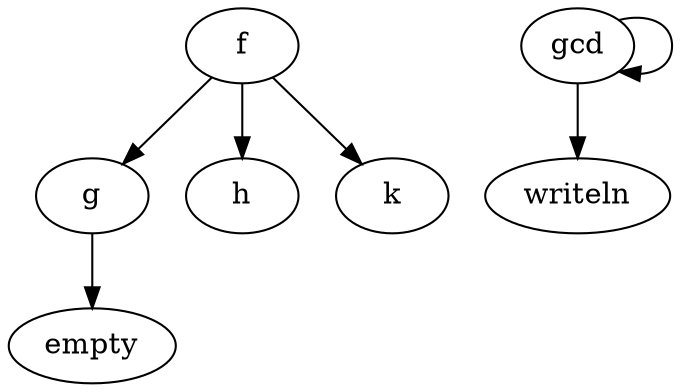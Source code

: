 digraph {
  0 [label="f"];
  1 [label="gcd"];
  2 [label="g"];
  3 [label="h"];
  4 [label="k"];
  5 [label="writeln"];
  6 [label="empty"];
  0 -> 2 [label=""];
  0 -> 3 [label=""];
  1 -> 5 [label=""];
  0 -> 4 [label=""];
  2 -> 6 [label=""];
  1 -> 1 [label=""];
}

